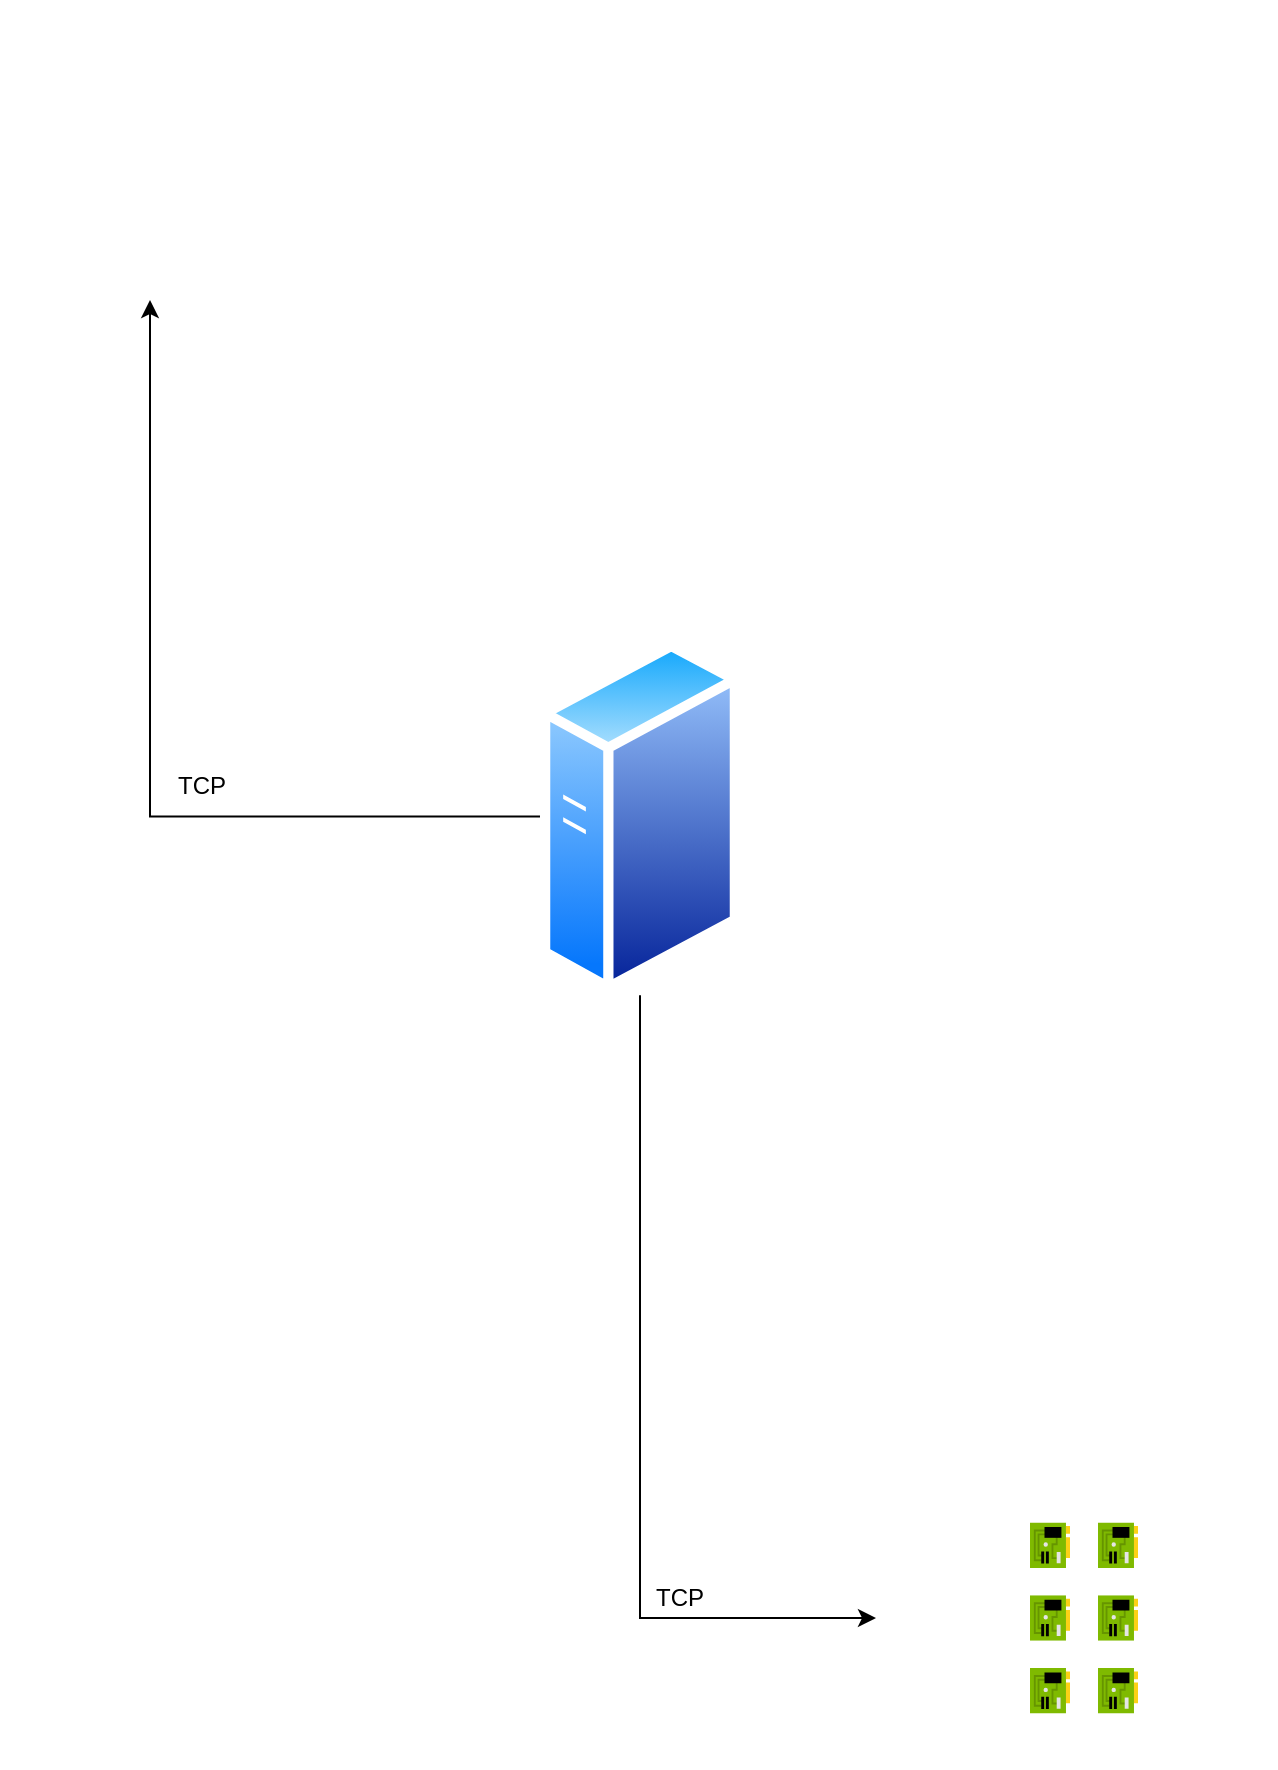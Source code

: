 <mxfile version="12.9.0" type="device"><diagram id="5shf17sxynZldJCNVYWo" name="Page-1"><mxGraphModel dx="1038" dy="499" grid="0" gridSize="10" guides="1" tooltips="1" connect="1" arrows="1" fold="1" page="1" pageScale="1" pageWidth="827" pageHeight="1169" math="0" shadow="0"><root><mxCell id="0"/><mxCell id="1" parent="0"/><mxCell id="JPJQwRUPjbL1DjzDnWwx-25" style="edgeStyle=orthogonalEdgeStyle;rounded=0;orthogonalLoop=1;jettySize=auto;html=1;entryX=0.5;entryY=1;entryDx=0;entryDy=0;" parent="1" source="JPJQwRUPjbL1DjzDnWwx-1" target="JPJQwRUPjbL1DjzDnWwx-16" edge="1"><mxGeometry relative="1" as="geometry"/></mxCell><mxCell id="8szRRidq1c1oEEP_Dw32-8" style="edgeStyle=orthogonalEdgeStyle;rounded=0;orthogonalLoop=1;jettySize=auto;html=1;entryX=0;entryY=0.5;entryDx=0;entryDy=0;" parent="1" source="JPJQwRUPjbL1DjzDnWwx-1" target="JPJQwRUPjbL1DjzDnWwx-13" edge="1"><mxGeometry relative="1" as="geometry"><Array as="points"><mxPoint x="430" y="902"/></Array></mxGeometry></mxCell><object label="" id="JPJQwRUPjbL1DjzDnWwx-1"><mxCell style="aspect=fixed;perimeter=ellipsePerimeter;html=1;align=center;shadow=0;dashed=0;spacingTop=3;image;image=img/lib/active_directory/generic_server.svg;" parent="1" vertex="1"><mxGeometry x="380" y="412" width="100" height="178.57" as="geometry"/></mxCell></object><mxCell id="JPJQwRUPjbL1DjzDnWwx-3" value="" style="shape=image;html=1;verticalAlign=top;verticalLabelPosition=bottom;labelBackgroundColor=#ffffff;imageAspect=0;aspect=fixed;image=https://cdn2.iconfinder.com/data/icons/social-icons-color/512/android-128.png" parent="1" vertex="1"><mxGeometry x="260" y="193" width="50" height="50" as="geometry"/></mxCell><mxCell id="JPJQwRUPjbL1DjzDnWwx-5" value="" style="shape=image;html=1;verticalAlign=top;verticalLabelPosition=bottom;labelBackgroundColor=#ffffff;imageAspect=0;aspect=fixed;image=https://cdn4.iconfinder.com/data/icons/logos-and-brands/512/181_Java_logo_logos-128.png" parent="1" vertex="1"><mxGeometry x="480" y="476.29" width="50" height="50" as="geometry"/></mxCell><mxCell id="JPJQwRUPjbL1DjzDnWwx-10" value="" style="aspect=fixed;html=1;points=[];align=center;image;fontSize=12;image=img/lib/mscae/NetworkInterfaceCard.svg;" parent="1" vertex="1"><mxGeometry x="659" y="927" width="20" height="22.72" as="geometry"/></mxCell><mxCell id="JPJQwRUPjbL1DjzDnWwx-13" value="" style="shape=image;html=1;verticalAlign=top;verticalLabelPosition=bottom;labelBackgroundColor=#ffffff;imageAspect=0;aspect=fixed;image=https://cdn2.iconfinder.com/data/icons/metro-uinvert-dock/128/Command_Prompt.png" parent="1" vertex="1"><mxGeometry x="548" y="827" width="150" height="150" as="geometry"/></mxCell><mxCell id="JPJQwRUPjbL1DjzDnWwx-14" value="" style="shape=image;html=1;verticalAlign=top;verticalLabelPosition=bottom;labelBackgroundColor=#ffffff;imageAspect=0;aspect=fixed;image=https://cdn0.iconfinder.com/data/icons/flat-round-system/512/ubuntu-128.png" parent="1" vertex="1"><mxGeometry x="480" y="540.57" width="50" height="50" as="geometry"/></mxCell><mxCell id="JPJQwRUPjbL1DjzDnWwx-16" value="" style="shape=image;html=1;verticalAlign=top;verticalLabelPosition=bottom;labelBackgroundColor=#ffffff;imageAspect=0;aspect=fixed;image=https://cdn0.iconfinder.com/data/icons/emoji-3-5/64/hand_phone_smartphone-128.png" parent="1" vertex="1"><mxGeometry x="110" y="93" width="150" height="150" as="geometry"/></mxCell><mxCell id="JPJQwRUPjbL1DjzDnWwx-17" value="" style="shape=image;html=1;verticalAlign=top;verticalLabelPosition=bottom;labelBackgroundColor=#ffffff;imageAspect=0;aspect=fixed;image=https://cdn4.iconfinder.com/data/icons/logos-and-brands/512/181_Java_logo_logos-128.png" parent="1" vertex="1"><mxGeometry x="260" y="93" width="50" height="50" as="geometry"/></mxCell><mxCell id="JPJQwRUPjbL1DjzDnWwx-30" value="" style="shape=image;html=1;verticalAlign=top;verticalLabelPosition=bottom;labelBackgroundColor=#ffffff;imageAspect=0;aspect=fixed;image=https://cdn4.iconfinder.com/data/icons/logos-and-brands/512/181_Java_logo_logos-128.png" parent="1" vertex="1"><mxGeometry x="698" y="872" width="50" height="50" as="geometry"/></mxCell><mxCell id="JPJQwRUPjbL1DjzDnWwx-31" value="" style="shape=image;html=1;verticalAlign=top;verticalLabelPosition=bottom;labelBackgroundColor=#ffffff;imageAspect=0;aspect=fixed;image=https://cdn0.iconfinder.com/data/icons/flat-round-system/512/ubuntu-128.png" parent="1" vertex="1"><mxGeometry x="698" y="927.0" width="50" height="50" as="geometry"/></mxCell><mxCell id="8szRRidq1c1oEEP_Dw32-10" value="" style="shape=image;html=1;verticalAlign=top;verticalLabelPosition=bottom;labelBackgroundColor=#ffffff;imageAspect=0;aspect=fixed;image=https://cdn3.iconfinder.com/data/icons/google-material-design-icons/48/ic_filter_1_48px-128.png" parent="1" vertex="1"><mxGeometry x="110" y="93" width="30" height="30" as="geometry"/></mxCell><mxCell id="8szRRidq1c1oEEP_Dw32-11" value="" style="shape=image;html=1;verticalAlign=top;verticalLabelPosition=bottom;labelBackgroundColor=#ffffff;imageAspect=0;aspect=fixed;image=https://cdn3.iconfinder.com/data/icons/google-material-design-icons/48/ic_filter_2_48px-128.png" parent="1" vertex="1"><mxGeometry x="350" y="412" width="30" height="30" as="geometry"/></mxCell><mxCell id="8szRRidq1c1oEEP_Dw32-12" value="" style="shape=image;html=1;verticalAlign=top;verticalLabelPosition=bottom;labelBackgroundColor=#ffffff;imageAspect=0;aspect=fixed;image=https://cdn3.iconfinder.com/data/icons/google-material-design-icons/48/ic_filter_3_48px-128.png" parent="1" vertex="1"><mxGeometry x="518" y="827" width="30" height="30" as="geometry"/></mxCell><mxCell id="8szRRidq1c1oEEP_Dw32-17" value="" style="aspect=fixed;html=1;points=[];align=center;image;fontSize=12;image=img/lib/mscae/NetworkInterfaceCard.svg;" parent="1" vertex="1"><mxGeometry x="659" y="854.28" width="20" height="22.72" as="geometry"/></mxCell><mxCell id="8szRRidq1c1oEEP_Dw32-18" value="" style="aspect=fixed;html=1;points=[];align=center;image;fontSize=12;image=img/lib/mscae/NetworkInterfaceCard.svg;" parent="1" vertex="1"><mxGeometry x="625" y="854.28" width="20" height="22.72" as="geometry"/></mxCell><mxCell id="8szRRidq1c1oEEP_Dw32-19" value="" style="aspect=fixed;html=1;points=[];align=center;image;fontSize=12;image=img/lib/mscae/NetworkInterfaceCard.svg;" parent="1" vertex="1"><mxGeometry x="625" y="927" width="20" height="22.72" as="geometry"/></mxCell><mxCell id="8szRRidq1c1oEEP_Dw32-20" value="" style="aspect=fixed;html=1;points=[];align=center;image;fontSize=12;image=img/lib/mscae/NetworkInterfaceCard.svg;" parent="1" vertex="1"><mxGeometry x="625" y="890.64" width="20" height="22.72" as="geometry"/></mxCell><mxCell id="8szRRidq1c1oEEP_Dw32-21" value="" style="aspect=fixed;html=1;points=[];align=center;image;fontSize=12;image=img/lib/mscae/NetworkInterfaceCard.svg;" parent="1" vertex="1"><mxGeometry x="659" y="890.64" width="20" height="22.72" as="geometry"/></mxCell><mxCell id="bB7hMF0MkReXczwqW1AE-3" value="" style="shape=image;html=1;verticalAlign=top;verticalLabelPosition=bottom;labelBackgroundColor=#ffffff;imageAspect=0;aspect=fixed;image=https://cdn0.iconfinder.com/data/icons/energy-free/32/Energy_Energy_Socket_Electric_Power_Plug-08-128.png" parent="1" vertex="1"><mxGeometry x="480" y="410" width="50" height="50" as="geometry"/></mxCell><mxCell id="bB7hMF0MkReXczwqW1AE-4" value="" style="shape=image;html=1;verticalAlign=top;verticalLabelPosition=bottom;labelBackgroundColor=#ffffff;imageAspect=0;aspect=fixed;image=https://cdn0.iconfinder.com/data/icons/energy-free/32/Energy_Energy_Socket_Electric_Power_Plug-19-128.png" parent="1" vertex="1"><mxGeometry x="698" y="827" width="50" height="50" as="geometry"/></mxCell><mxCell id="bB7hMF0MkReXczwqW1AE-5" value="TCP" style="text;html=1;strokeColor=none;fillColor=none;align=center;verticalAlign=middle;whiteSpace=wrap;rounded=0;" parent="1" vertex="1"><mxGeometry x="430" y="882" width="40" height="20" as="geometry"/></mxCell><mxCell id="XhaI8RMi8znA71J-eyqD-1" value="TCP" style="text;html=1;strokeColor=none;fillColor=none;align=center;verticalAlign=middle;whiteSpace=wrap;rounded=0;" vertex="1" parent="1"><mxGeometry x="191" y="476.29" width="40" height="20" as="geometry"/></mxCell><mxCell id="XhaI8RMi8znA71J-eyqD-2" value="" style="shape=image;html=1;verticalAlign=top;verticalLabelPosition=bottom;labelBackgroundColor=#ffffff;imageAspect=0;aspect=fixed;image=https://cdn0.iconfinder.com/data/icons/energy-free/32/Energy_Energy_Socket_Electric_Power_Plug-19-128.png" vertex="1" parent="1"><mxGeometry x="530" y="412" width="50" height="50" as="geometry"/></mxCell><mxCell id="XhaI8RMi8znA71J-eyqD-3" value="" style="shape=image;html=1;verticalAlign=top;verticalLabelPosition=bottom;labelBackgroundColor=#ffffff;imageAspect=0;aspect=fixed;image=https://cdn0.iconfinder.com/data/icons/energy-free/32/Energy_Energy_Socket_Electric_Power_Plug-08-128.png" vertex="1" parent="1"><mxGeometry x="260" y="143" width="50" height="50" as="geometry"/></mxCell></root></mxGraphModel></diagram></mxfile>